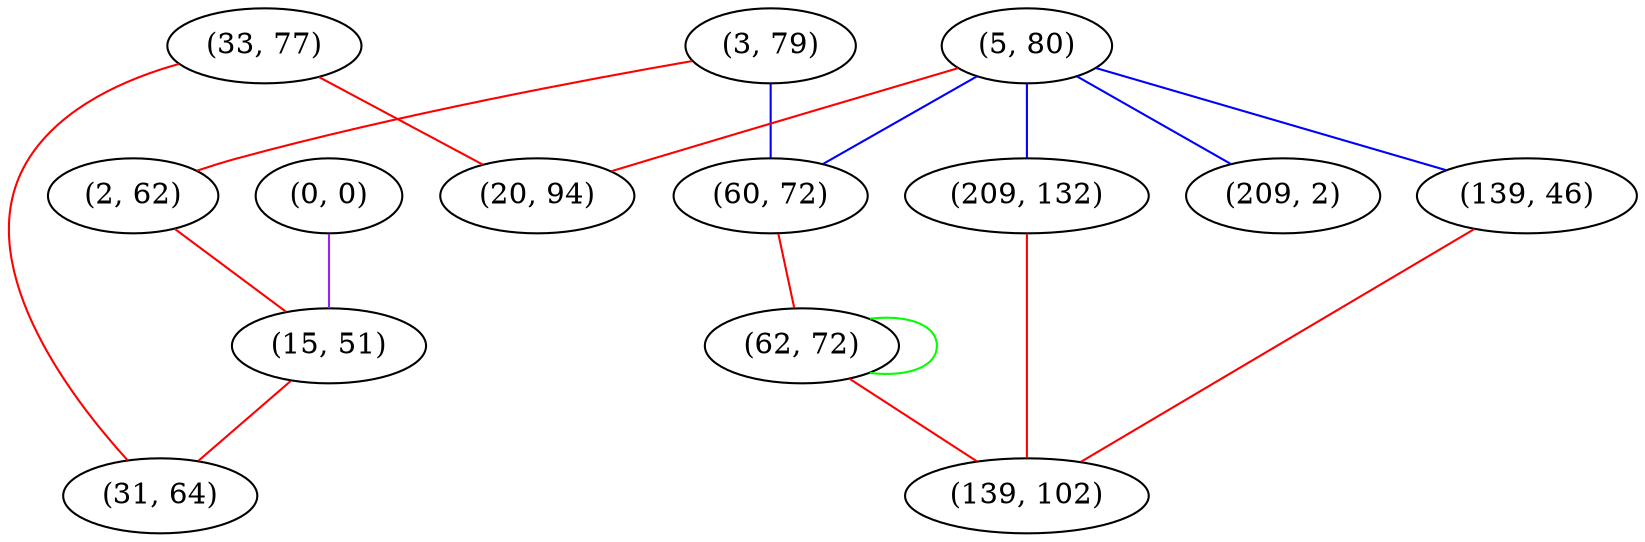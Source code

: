 graph "" {
"(3, 79)";
"(0, 0)";
"(5, 80)";
"(33, 77)";
"(2, 62)";
"(20, 94)";
"(60, 72)";
"(209, 2)";
"(62, 72)";
"(209, 132)";
"(139, 46)";
"(15, 51)";
"(31, 64)";
"(139, 102)";
"(3, 79)" -- "(2, 62)"  [color=red, key=0, weight=1];
"(3, 79)" -- "(60, 72)"  [color=blue, key=0, weight=3];
"(0, 0)" -- "(15, 51)"  [color=purple, key=0, weight=4];
"(5, 80)" -- "(209, 2)"  [color=blue, key=0, weight=3];
"(5, 80)" -- "(209, 132)"  [color=blue, key=0, weight=3];
"(5, 80)" -- "(20, 94)"  [color=red, key=0, weight=1];
"(5, 80)" -- "(139, 46)"  [color=blue, key=0, weight=3];
"(5, 80)" -- "(60, 72)"  [color=blue, key=0, weight=3];
"(33, 77)" -- "(31, 64)"  [color=red, key=0, weight=1];
"(33, 77)" -- "(20, 94)"  [color=red, key=0, weight=1];
"(2, 62)" -- "(15, 51)"  [color=red, key=0, weight=1];
"(60, 72)" -- "(62, 72)"  [color=red, key=0, weight=1];
"(62, 72)" -- "(62, 72)"  [color=green, key=0, weight=2];
"(62, 72)" -- "(139, 102)"  [color=red, key=0, weight=1];
"(209, 132)" -- "(139, 102)"  [color=red, key=0, weight=1];
"(139, 46)" -- "(139, 102)"  [color=red, key=0, weight=1];
"(15, 51)" -- "(31, 64)"  [color=red, key=0, weight=1];
}
